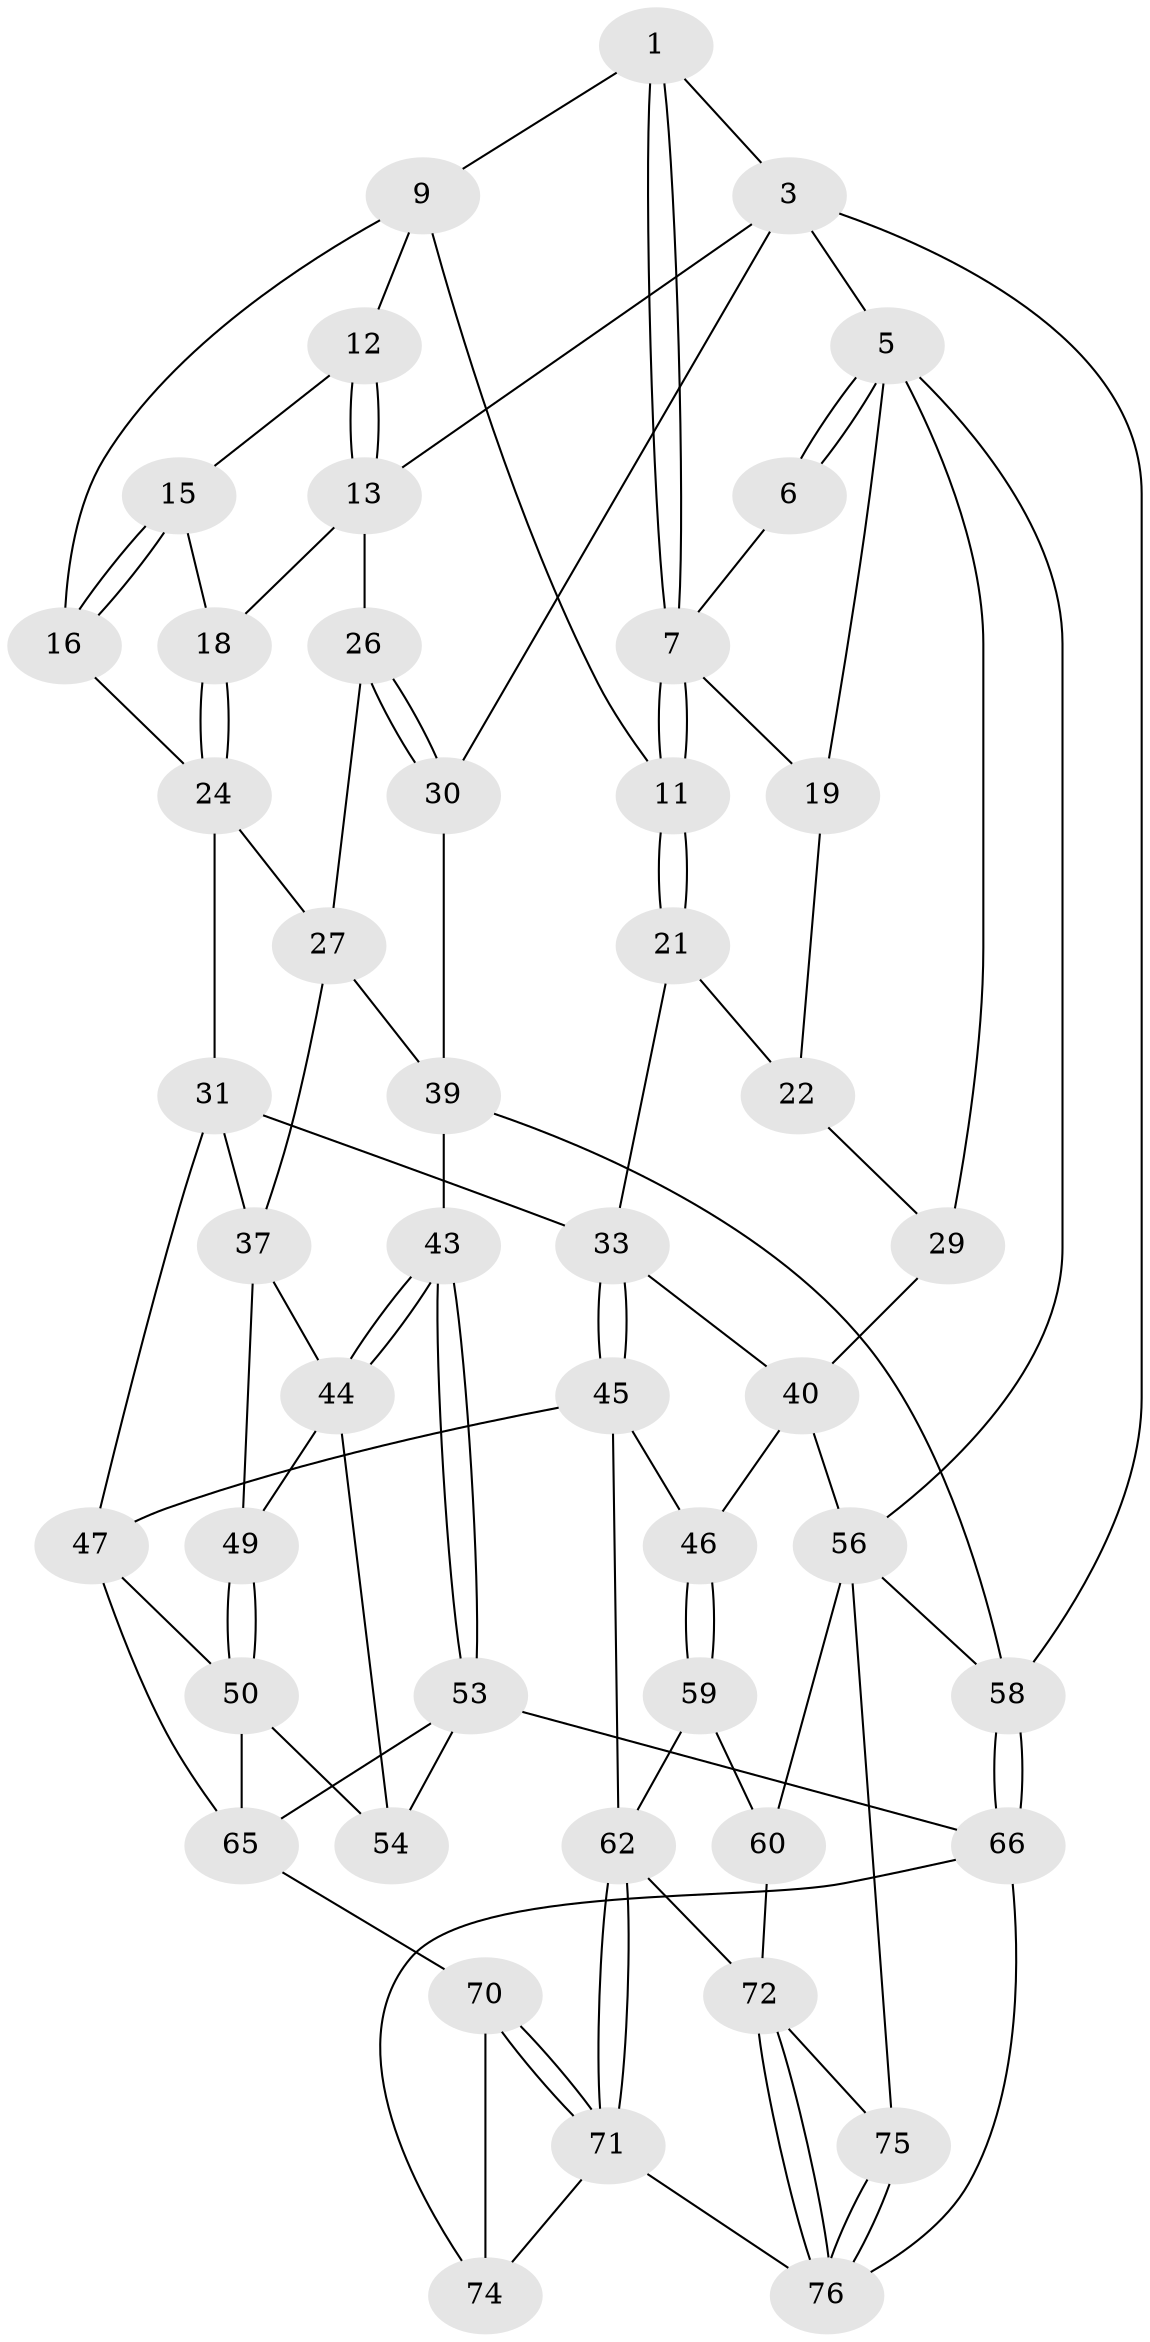 // original degree distribution, {3: 0.02564102564102564, 4: 0.2692307692307692, 5: 0.46153846153846156, 6: 0.24358974358974358}
// Generated by graph-tools (version 1.1) at 2025/11/02/27/25 16:11:53]
// undirected, 47 vertices, 102 edges
graph export_dot {
graph [start="1"]
  node [color=gray90,style=filled];
  1 [pos="+0.5292821597880099+0",super="+2"];
  3 [pos="+1+0",super="+4"];
  5 [pos="+0+0",super="+20"];
  6 [pos="+0.25069746901193773+0"];
  7 [pos="+0.4271842631258162+0.09681233192349056",super="+8"];
  9 [pos="+0.6198710196748722+0",super="+10"];
  11 [pos="+0.46443796206350213+0.19545782337164"];
  12 [pos="+0.6219878641056708+0"];
  13 [pos="+0.788336076543887+0.1598770636177874",super="+14"];
  15 [pos="+0.6328825552344626+0.017104859357031665",super="+17"];
  16 [pos="+0.5449192293045938+0.21250223127806564",super="+23"];
  18 [pos="+0.7631902682581055+0.165325341816482"];
  19 [pos="+0.24005659512289512+0.15285423907873458"];
  21 [pos="+0.33256207158226114+0.28321603560727227",super="+35"];
  22 [pos="+0.24425459417096212+0.17115132345246165",super="+28"];
  24 [pos="+0.6813545973286502+0.34961520305414795",super="+25"];
  26 [pos="+0.9528475988173598+0.2986035500611986"];
  27 [pos="+0.715520297128594+0.35542946025099265",super="+36"];
  29 [pos="+0+0.2790754750728507"];
  30 [pos="+1+0.35560096593782736"];
  31 [pos="+0.5825307045955476+0.4665925714686634",super="+32"];
  33 [pos="+0.3608690962706915+0.44560468701846856",super="+34"];
  37 [pos="+0.7985845754230846+0.508947395878129",super="+38"];
  39 [pos="+1+0.42919374717780945",super="+42"];
  40 [pos="+0+0.5446546592891435",super="+41"];
  43 [pos="+0.9192262321514802+0.6869182929045046"];
  44 [pos="+0.7959373448873491+0.5849504389085514",super="+52"];
  45 [pos="+0.3125615567399497+0.6427638202189686",super="+48"];
  46 [pos="+0.2881514311954725+0.6536627850003125"];
  47 [pos="+0.4984986568410693+0.7247068205744203",super="+51"];
  49 [pos="+0.6735456934842325+0.6111207213375573"];
  50 [pos="+0.6724232509380057+0.6188402784813689",super="+55"];
  53 [pos="+0.8503521871597948+0.7410389717348471",super="+68"];
  54 [pos="+0.8040713193650391+0.7427678001273814"];
  56 [pos="+0+0.794032386948188",super="+57"];
  58 [pos="+1+1"];
  59 [pos="+0.256660360121449+0.716718615786334",super="+64"];
  60 [pos="+0.16815636134132517+0.7939299250977706",super="+61"];
  62 [pos="+0.46989124790112347+0.9362912659895837",super="+63"];
  65 [pos="+0.733303806679387+0.7917121908737166",super="+69"];
  66 [pos="+1+1",super="+67"];
  70 [pos="+0.7111390340452268+0.8464793234661768"];
  71 [pos="+0.4831653895417212+0.9690559172802427",super="+77"];
  72 [pos="+0.2065180206220349+0.904184173279739",super="+73"];
  74 [pos="+0.7573040809617898+0.9250011343102504"];
  75 [pos="+0.044605570194452035+1"];
  76 [pos="+0.252812628536409+1",super="+78"];
  1 -- 7;
  1 -- 7;
  1 -- 3;
  1 -- 9;
  3 -- 13;
  3 -- 58;
  3 -- 5;
  3 -- 30;
  5 -- 6;
  5 -- 6;
  5 -- 29;
  5 -- 19;
  5 -- 56;
  6 -- 7;
  7 -- 11;
  7 -- 11;
  7 -- 19;
  9 -- 12;
  9 -- 16;
  9 -- 11;
  11 -- 21;
  11 -- 21;
  12 -- 13;
  12 -- 13;
  12 -- 15;
  13 -- 18;
  13 -- 26;
  15 -- 16 [weight=2];
  15 -- 16;
  15 -- 18;
  16 -- 24;
  18 -- 24;
  18 -- 24;
  19 -- 22;
  21 -- 22 [weight=2];
  21 -- 33;
  22 -- 29;
  24 -- 27;
  24 -- 31;
  26 -- 27;
  26 -- 30;
  26 -- 30;
  27 -- 37;
  27 -- 39;
  29 -- 40;
  30 -- 39;
  31 -- 37;
  31 -- 33;
  31 -- 47;
  33 -- 45;
  33 -- 45;
  33 -- 40;
  37 -- 44;
  37 -- 49;
  39 -- 58;
  39 -- 43;
  40 -- 46;
  40 -- 56;
  43 -- 44;
  43 -- 44;
  43 -- 53;
  43 -- 53;
  44 -- 49;
  44 -- 54;
  45 -- 46;
  45 -- 62;
  45 -- 47;
  46 -- 59;
  46 -- 59;
  47 -- 65;
  47 -- 50;
  49 -- 50;
  49 -- 50;
  50 -- 65;
  50 -- 54;
  53 -- 54;
  53 -- 65;
  53 -- 66;
  56 -- 58;
  56 -- 75;
  56 -- 60;
  58 -- 66;
  58 -- 66;
  59 -- 60 [weight=2];
  59 -- 62;
  60 -- 72;
  62 -- 71;
  62 -- 71;
  62 -- 72;
  65 -- 70;
  66 -- 74;
  66 -- 76;
  70 -- 71;
  70 -- 71;
  70 -- 74;
  71 -- 74;
  71 -- 76;
  72 -- 76;
  72 -- 76;
  72 -- 75;
  75 -- 76;
  75 -- 76;
}
